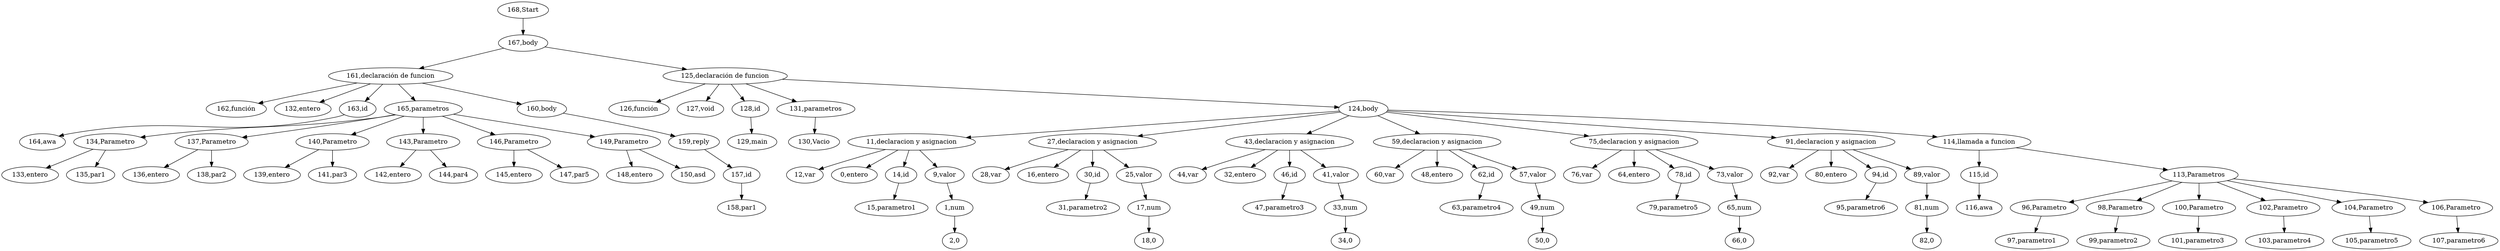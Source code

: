 digraph {
"168,Start" -> "167,body";
"167,body" -> "161,declaración de funcion";
"161,declaración de funcion" -> "162,función";
"161,declaración de funcion" -> "132,entero";
"161,declaración de funcion" -> "163,id";
"163,id" -> "164,awa";
"161,declaración de funcion" -> "165,parametros";
"165,parametros" -> "134,Parametro";
"134,Parametro" -> "133,entero";
"134,Parametro" -> "135,par1";
"165,parametros" -> "137,Parametro";
"137,Parametro" -> "136,entero";
"137,Parametro" -> "138,par2";
"165,parametros" -> "140,Parametro";
"140,Parametro" -> "139,entero";
"140,Parametro" -> "141,par3";
"165,parametros" -> "143,Parametro";
"143,Parametro" -> "142,entero";
"143,Parametro" -> "144,par4";
"165,parametros" -> "146,Parametro";
"146,Parametro" -> "145,entero";
"146,Parametro" -> "147,par5";
"165,parametros" -> "149,Parametro";
"149,Parametro" -> "148,entero";
"149,Parametro" -> "150,asd";
"161,declaración de funcion" -> "160,body";
"160,body" -> "159,reply";
"159,reply" -> "157,id";
"157,id" -> "158,par1";
"167,body" -> "125,declaración de funcion";
"125,declaración de funcion" -> "126,función";
"125,declaración de funcion" -> "127,void";
"125,declaración de funcion" -> "128,id";
"128,id" -> "129,main";
"125,declaración de funcion" -> "131,parametros";
"131,parametros" -> "130,Vacio";
"125,declaración de funcion" -> "124,body";
"124,body" -> "11,declaracion y asignacion";
"11,declaracion y asignacion" -> "12,var";
"11,declaracion y asignacion" -> "0,entero";
"11,declaracion y asignacion" -> "14,id";
"14,id" -> "15,parametro1";
"11,declaracion y asignacion" -> "9,valor";
"9,valor" -> "1,num";
"1,num" -> "2,0";
"124,body" -> "27,declaracion y asignacion";
"27,declaracion y asignacion" -> "28,var";
"27,declaracion y asignacion" -> "16,entero";
"27,declaracion y asignacion" -> "30,id";
"30,id" -> "31,parametro2";
"27,declaracion y asignacion" -> "25,valor";
"25,valor" -> "17,num";
"17,num" -> "18,0";
"124,body" -> "43,declaracion y asignacion";
"43,declaracion y asignacion" -> "44,var";
"43,declaracion y asignacion" -> "32,entero";
"43,declaracion y asignacion" -> "46,id";
"46,id" -> "47,parametro3";
"43,declaracion y asignacion" -> "41,valor";
"41,valor" -> "33,num";
"33,num" -> "34,0";
"124,body" -> "59,declaracion y asignacion";
"59,declaracion y asignacion" -> "60,var";
"59,declaracion y asignacion" -> "48,entero";
"59,declaracion y asignacion" -> "62,id";
"62,id" -> "63,parametro4";
"59,declaracion y asignacion" -> "57,valor";
"57,valor" -> "49,num";
"49,num" -> "50,0";
"124,body" -> "75,declaracion y asignacion";
"75,declaracion y asignacion" -> "76,var";
"75,declaracion y asignacion" -> "64,entero";
"75,declaracion y asignacion" -> "78,id";
"78,id" -> "79,parametro5";
"75,declaracion y asignacion" -> "73,valor";
"73,valor" -> "65,num";
"65,num" -> "66,0";
"124,body" -> "91,declaracion y asignacion";
"91,declaracion y asignacion" -> "92,var";
"91,declaracion y asignacion" -> "80,entero";
"91,declaracion y asignacion" -> "94,id";
"94,id" -> "95,parametro6";
"91,declaracion y asignacion" -> "89,valor";
"89,valor" -> "81,num";
"81,num" -> "82,0";
"124,body" -> "114,llamada a funcion";
"114,llamada a funcion" -> "115,id";
"115,id" -> "116,awa";
"114,llamada a funcion" -> "113,Parametros";
"113,Parametros" -> "96,Parametro";
"96,Parametro" -> "97,parametro1";
"113,Parametros" -> "98,Parametro";
"98,Parametro" -> "99,parametro2";
"113,Parametros" -> "100,Parametro";
"100,Parametro" -> "101,parametro3";
"113,Parametros" -> "102,Parametro";
"102,Parametro" -> "103,parametro4";
"113,Parametros" -> "104,Parametro";
"104,Parametro" -> "105,parametro5";
"113,Parametros" -> "106,Parametro";
"106,Parametro" -> "107,parametro6";

}